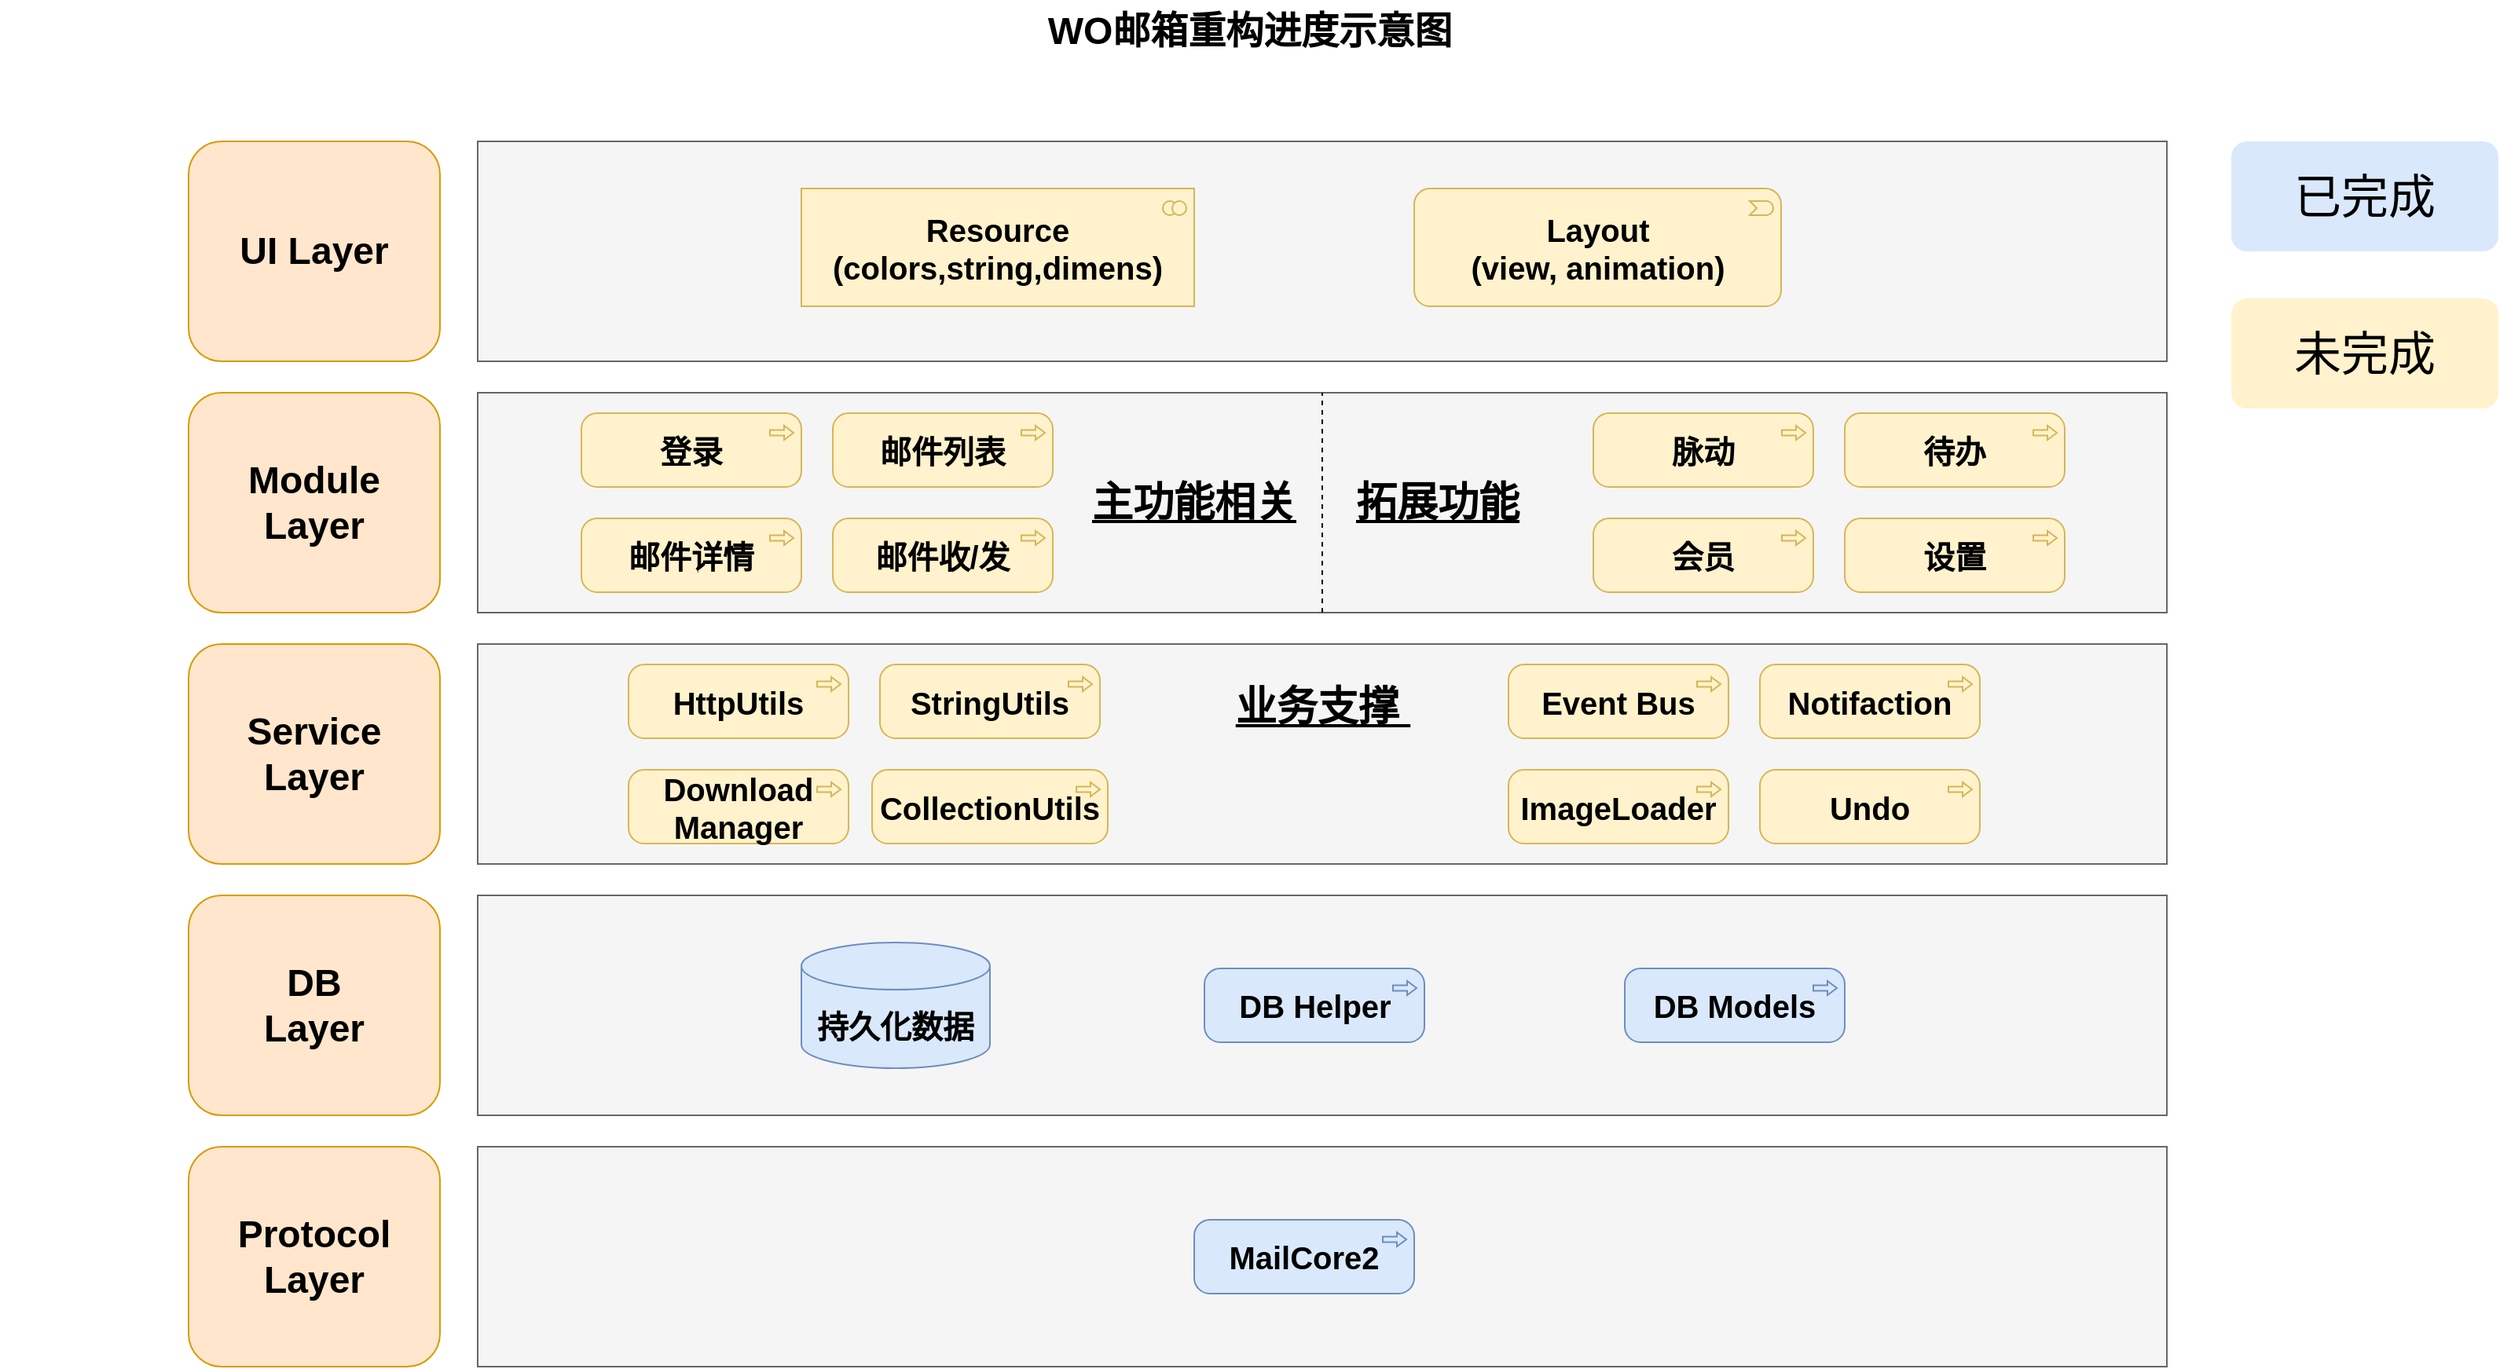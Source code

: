 <mxfile version="14.7.10" type="github">
  <diagram id="6I0OCvxSQrVGMHxT2VVA" name="Page-1">
    <mxGraphModel dx="1796" dy="536" grid="1" gridSize="10" guides="1" tooltips="1" connect="1" arrows="1" fold="1" page="1" pageScale="1" pageWidth="850" pageHeight="1100" math="0" shadow="0">
      <root>
        <mxCell id="0" />
        <mxCell id="1" parent="0" />
        <mxCell id="dKdSaXE48SgPbhcamS2K-32" value="" style="whiteSpace=wrap;html=1;strokeWidth=1;fontSize=14;fillColor=#f5f5f5;strokeColor=#666666;fontColor=#333333;" parent="1" vertex="1">
          <mxGeometry x="184" y="330" width="1075" height="140" as="geometry" />
        </mxCell>
        <mxCell id="dKdSaXE48SgPbhcamS2K-55" value="&lt;span style=&quot;font-size: 20px&quot;&gt;&lt;b&gt;Resource&lt;br&gt;(colors,string,dimens)&lt;br&gt;&lt;/b&gt;&lt;/span&gt;" style="html=1;whiteSpace=wrap;fillColor=#fff2cc;shape=mxgraph.archimate3.application;appType=collab;archiType=square;fontSize=14;strokeColor=#d6b656;" parent="1" vertex="1">
          <mxGeometry x="390" y="360" width="250" height="75" as="geometry" />
        </mxCell>
        <mxCell id="dKdSaXE48SgPbhcamS2K-56" value="&lt;b style=&quot;font-size: 20px&quot;&gt;Layout&lt;/b&gt;&lt;br&gt;&lt;b style=&quot;font-size: 20px&quot;&gt;(view,&lt;/b&gt;&lt;span style=&quot;font-size: 20px&quot;&gt;&lt;b&gt;&amp;nbsp;animation&lt;/b&gt;&lt;/span&gt;&lt;b style=&quot;font-size: 20px&quot;&gt;)&lt;/b&gt;" style="html=1;whiteSpace=wrap;fillColor=#fff2cc;shape=mxgraph.archimate3.application;appType=event;archiType=rounded;fontSize=14;strokeColor=#d6b656;" parent="1" vertex="1">
          <mxGeometry x="780" y="360" width="233.5" height="75" as="geometry" />
        </mxCell>
        <mxCell id="dKdSaXE48SgPbhcamS2K-63" value="WO邮箱重构进度示意图" style="text;strokeColor=none;fillColor=none;html=1;fontSize=24;fontStyle=1;verticalAlign=middle;align=center;" parent="1" vertex="1">
          <mxGeometry x="-120" y="240" width="1590" height="40" as="geometry" />
        </mxCell>
        <mxCell id="cl8Z3sEJqAl9VQbPJkPf-1" value="" style="whiteSpace=wrap;html=1;strokeWidth=1;fontSize=14;fillColor=#f5f5f5;strokeColor=#666666;fontColor=#333333;" parent="1" vertex="1">
          <mxGeometry x="184" y="490" width="1075" height="140" as="geometry" />
        </mxCell>
        <mxCell id="cl8Z3sEJqAl9VQbPJkPf-2" value="" style="whiteSpace=wrap;html=1;strokeWidth=1;fontSize=14;fillColor=#f5f5f5;strokeColor=#666666;fontColor=#333333;" parent="1" vertex="1">
          <mxGeometry x="184" y="650" width="1075" height="140" as="geometry" />
        </mxCell>
        <mxCell id="cl8Z3sEJqAl9VQbPJkPf-3" value="" style="whiteSpace=wrap;html=1;strokeWidth=1;fontSize=14;fillColor=#f5f5f5;strokeColor=#666666;fontColor=#333333;" parent="1" vertex="1">
          <mxGeometry x="184" y="810" width="1075" height="140" as="geometry" />
        </mxCell>
        <mxCell id="cl8Z3sEJqAl9VQbPJkPf-4" value="" style="whiteSpace=wrap;html=1;strokeWidth=1;fontSize=14;fillColor=#f5f5f5;strokeColor=#666666;fontColor=#333333;" parent="1" vertex="1">
          <mxGeometry x="184" y="970" width="1075" height="140" as="geometry" />
        </mxCell>
        <mxCell id="cl8Z3sEJqAl9VQbPJkPf-7" value="&lt;font size=&quot;1&quot;&gt;&lt;b style=&quot;font-size: 24px&quot;&gt;UI Layer&lt;br&gt;&lt;/b&gt;&lt;/font&gt;" style="rounded=1;whiteSpace=wrap;html=1;fillColor=#ffe6cc;strokeColor=#d79b00;" parent="1" vertex="1">
          <mxGeometry y="330" width="160" height="140" as="geometry" />
        </mxCell>
        <mxCell id="cl8Z3sEJqAl9VQbPJkPf-8" value="&lt;font size=&quot;1&quot;&gt;&lt;b style=&quot;font-size: 24px&quot;&gt;Module &lt;br&gt;Layer&lt;br&gt;&lt;/b&gt;&lt;/font&gt;" style="rounded=1;whiteSpace=wrap;html=1;fillColor=#ffe6cc;strokeColor=#d79b00;" parent="1" vertex="1">
          <mxGeometry y="490" width="160" height="140" as="geometry" />
        </mxCell>
        <mxCell id="cl8Z3sEJqAl9VQbPJkPf-9" value="&lt;font size=&quot;1&quot;&gt;&lt;b style=&quot;font-size: 24px&quot;&gt;Service&lt;br&gt;Layer&lt;br&gt;&lt;/b&gt;&lt;/font&gt;" style="rounded=1;whiteSpace=wrap;html=1;fillColor=#ffe6cc;strokeColor=#d79b00;" parent="1" vertex="1">
          <mxGeometry y="650" width="160" height="140" as="geometry" />
        </mxCell>
        <mxCell id="cl8Z3sEJqAl9VQbPJkPf-10" value="&lt;font size=&quot;1&quot;&gt;&lt;b style=&quot;font-size: 24px&quot;&gt;DB&lt;br&gt;Layer&lt;br&gt;&lt;/b&gt;&lt;/font&gt;" style="rounded=1;whiteSpace=wrap;html=1;fillColor=#ffe6cc;strokeColor=#d79b00;" parent="1" vertex="1">
          <mxGeometry y="810" width="160" height="140" as="geometry" />
        </mxCell>
        <mxCell id="cl8Z3sEJqAl9VQbPJkPf-11" value="&lt;span style=&quot;font-size: 24px&quot;&gt;&lt;b&gt;Protocol&lt;br&gt;Layer&lt;br&gt;&lt;/b&gt;&lt;/span&gt;" style="rounded=1;whiteSpace=wrap;html=1;fillColor=#ffe6cc;strokeColor=#d79b00;" parent="1" vertex="1">
          <mxGeometry y="970" width="160" height="140" as="geometry" />
        </mxCell>
        <mxCell id="cl8Z3sEJqAl9VQbPJkPf-14" value="&lt;span style=&quot;font-size: 20px&quot;&gt;&lt;b&gt;登录&lt;/b&gt;&lt;/span&gt;" style="html=1;whiteSpace=wrap;fillColor=#fff2cc;shape=mxgraph.archimate3.application;appType=proc;archiType=rounded;fontSize=14;strokeColor=#d6b656;" parent="1" vertex="1">
          <mxGeometry x="250" y="503" width="140" height="47" as="geometry" />
        </mxCell>
        <mxCell id="cl8Z3sEJqAl9VQbPJkPf-15" value="&lt;span style=&quot;font-size: 20px&quot;&gt;&lt;b&gt;邮件列表&lt;/b&gt;&lt;/span&gt;" style="html=1;whiteSpace=wrap;fillColor=#fff2cc;shape=mxgraph.archimate3.application;appType=proc;archiType=rounded;fontSize=14;strokeColor=#d6b656;" parent="1" vertex="1">
          <mxGeometry x="410" y="503" width="140" height="47" as="geometry" />
        </mxCell>
        <mxCell id="cl8Z3sEJqAl9VQbPJkPf-16" value="&lt;span style=&quot;font-size: 20px&quot;&gt;&lt;b&gt;邮件详情&lt;/b&gt;&lt;/span&gt;" style="html=1;whiteSpace=wrap;fillColor=#fff2cc;shape=mxgraph.archimate3.application;appType=proc;archiType=rounded;fontSize=14;strokeColor=#d6b656;" parent="1" vertex="1">
          <mxGeometry x="250" y="570" width="140" height="47" as="geometry" />
        </mxCell>
        <mxCell id="cl8Z3sEJqAl9VQbPJkPf-17" value="&lt;span style=&quot;font-size: 20px&quot;&gt;&lt;b&gt;邮件收/发&lt;/b&gt;&lt;/span&gt;" style="html=1;whiteSpace=wrap;fillColor=#fff2cc;shape=mxgraph.archimate3.application;appType=proc;archiType=rounded;fontSize=14;strokeColor=#d6b656;" parent="1" vertex="1">
          <mxGeometry x="410" y="570" width="140" height="47" as="geometry" />
        </mxCell>
        <mxCell id="cl8Z3sEJqAl9VQbPJkPf-18" value="&lt;u&gt;主功能相关&lt;/u&gt;" style="text;html=1;strokeColor=none;fillColor=none;align=center;verticalAlign=middle;whiteSpace=wrap;rounded=0;fontSize=26;fontStyle=1" parent="1" vertex="1">
          <mxGeometry x="560" y="550" width="160" height="20" as="geometry" />
        </mxCell>
        <mxCell id="cl8Z3sEJqAl9VQbPJkPf-20" value="" style="endArrow=none;dashed=1;html=1;fontSize=26;entryX=0.5;entryY=0;entryDx=0;entryDy=0;exitX=0.5;exitY=1;exitDx=0;exitDy=0;" parent="1" source="cl8Z3sEJqAl9VQbPJkPf-1" target="cl8Z3sEJqAl9VQbPJkPf-1" edge="1">
          <mxGeometry width="50" height="50" relative="1" as="geometry">
            <mxPoint x="1340" y="510" as="sourcePoint" />
            <mxPoint x="1350" y="580" as="targetPoint" />
          </mxGeometry>
        </mxCell>
        <mxCell id="cl8Z3sEJqAl9VQbPJkPf-21" value="&lt;span style=&quot;font-size: 20px&quot;&gt;&lt;b&gt;脉动&lt;/b&gt;&lt;/span&gt;" style="html=1;whiteSpace=wrap;fillColor=#fff2cc;shape=mxgraph.archimate3.application;appType=proc;archiType=rounded;fontSize=14;strokeColor=#d6b656;" parent="1" vertex="1">
          <mxGeometry x="894" y="503" width="140" height="47" as="geometry" />
        </mxCell>
        <mxCell id="cl8Z3sEJqAl9VQbPJkPf-22" value="&lt;span style=&quot;font-size: 20px&quot;&gt;&lt;b&gt;待办&lt;/b&gt;&lt;/span&gt;" style="html=1;whiteSpace=wrap;fillColor=#fff2cc;shape=mxgraph.archimate3.application;appType=proc;archiType=rounded;fontSize=14;strokeColor=#d6b656;" parent="1" vertex="1">
          <mxGeometry x="1054" y="503" width="140" height="47" as="geometry" />
        </mxCell>
        <mxCell id="cl8Z3sEJqAl9VQbPJkPf-23" value="&lt;span style=&quot;font-size: 20px&quot;&gt;&lt;b&gt;会员&lt;/b&gt;&lt;/span&gt;" style="html=1;whiteSpace=wrap;fillColor=#fff2cc;shape=mxgraph.archimate3.application;appType=proc;archiType=rounded;fontSize=14;strokeColor=#d6b656;" parent="1" vertex="1">
          <mxGeometry x="894" y="570" width="140" height="47" as="geometry" />
        </mxCell>
        <mxCell id="cl8Z3sEJqAl9VQbPJkPf-24" value="&lt;span style=&quot;font-size: 20px&quot;&gt;&lt;b&gt;设置&lt;/b&gt;&lt;/span&gt;" style="html=1;whiteSpace=wrap;fillColor=#fff2cc;shape=mxgraph.archimate3.application;appType=proc;archiType=rounded;fontSize=14;strokeColor=#d6b656;" parent="1" vertex="1">
          <mxGeometry x="1054" y="570" width="140" height="47" as="geometry" />
        </mxCell>
        <mxCell id="cl8Z3sEJqAl9VQbPJkPf-25" value="&lt;u&gt;拓展功能&lt;/u&gt;" style="text;html=1;strokeColor=none;fillColor=none;align=center;verticalAlign=middle;whiteSpace=wrap;rounded=0;fontSize=26;fontStyle=1" parent="1" vertex="1">
          <mxGeometry x="720" y="550" width="150" height="20" as="geometry" />
        </mxCell>
        <mxCell id="cl8Z3sEJqAl9VQbPJkPf-33" value="&lt;span style=&quot;font-size: 20px&quot;&gt;&lt;b&gt;HttpUtils&lt;/b&gt;&lt;/span&gt;" style="html=1;whiteSpace=wrap;fillColor=#fff2cc;shape=mxgraph.archimate3.application;appType=proc;archiType=rounded;fontSize=14;strokeColor=#d6b656;" parent="1" vertex="1">
          <mxGeometry x="280" y="663" width="140" height="47" as="geometry" />
        </mxCell>
        <mxCell id="cl8Z3sEJqAl9VQbPJkPf-34" value="&lt;span style=&quot;font-size: 20px&quot;&gt;&lt;b&gt;StringUtils&lt;/b&gt;&lt;/span&gt;" style="html=1;whiteSpace=wrap;fillColor=#fff2cc;shape=mxgraph.archimate3.application;appType=proc;archiType=rounded;fontSize=14;strokeColor=#d6b656;" parent="1" vertex="1">
          <mxGeometry x="440" y="663" width="140" height="47" as="geometry" />
        </mxCell>
        <mxCell id="cl8Z3sEJqAl9VQbPJkPf-35" value="&lt;span style=&quot;font-size: 20px&quot;&gt;&lt;b&gt;Download&lt;br&gt;Manager&lt;/b&gt;&lt;/span&gt;" style="html=1;whiteSpace=wrap;fillColor=#fff2cc;shape=mxgraph.archimate3.application;appType=proc;archiType=rounded;fontSize=14;strokeColor=#d6b656;" parent="1" vertex="1">
          <mxGeometry x="280" y="730" width="140" height="47" as="geometry" />
        </mxCell>
        <mxCell id="cl8Z3sEJqAl9VQbPJkPf-36" value="&lt;span style=&quot;font-size: 20px&quot;&gt;&lt;b&gt;Undo&lt;/b&gt;&lt;/span&gt;" style="html=1;whiteSpace=wrap;fillColor=#fff2cc;shape=mxgraph.archimate3.application;appType=proc;archiType=rounded;fontSize=14;strokeColor=#d6b656;" parent="1" vertex="1">
          <mxGeometry x="1000" y="730" width="140" height="47" as="geometry" />
        </mxCell>
        <mxCell id="cl8Z3sEJqAl9VQbPJkPf-37" value="&lt;span style=&quot;font-size: 20px&quot;&gt;&lt;b&gt;CollectionUtils&lt;/b&gt;&lt;/span&gt;" style="html=1;whiteSpace=wrap;fillColor=#fff2cc;shape=mxgraph.archimate3.application;appType=proc;archiType=rounded;fontSize=14;strokeColor=#d6b656;" parent="1" vertex="1">
          <mxGeometry x="435" y="730" width="150" height="47" as="geometry" />
        </mxCell>
        <mxCell id="cl8Z3sEJqAl9VQbPJkPf-38" value="&lt;span style=&quot;font-size: 20px&quot;&gt;&lt;b&gt;Event Bus&lt;/b&gt;&lt;/span&gt;" style="html=1;whiteSpace=wrap;fillColor=#fff2cc;shape=mxgraph.archimate3.application;appType=proc;archiType=rounded;fontSize=14;strokeColor=#d6b656;" parent="1" vertex="1">
          <mxGeometry x="840" y="663" width="140" height="47" as="geometry" />
        </mxCell>
        <mxCell id="cl8Z3sEJqAl9VQbPJkPf-39" value="&lt;span style=&quot;font-size: 20px&quot;&gt;&lt;b&gt;Notifaction&lt;/b&gt;&lt;/span&gt;" style="html=1;whiteSpace=wrap;fillColor=#fff2cc;shape=mxgraph.archimate3.application;appType=proc;archiType=rounded;fontSize=14;strokeColor=#d6b656;" parent="1" vertex="1">
          <mxGeometry x="1000" y="663" width="140" height="47" as="geometry" />
        </mxCell>
        <mxCell id="cl8Z3sEJqAl9VQbPJkPf-40" value="&lt;span style=&quot;font-size: 20px&quot;&gt;&lt;b&gt;ImageLoader&lt;/b&gt;&lt;/span&gt;" style="html=1;whiteSpace=wrap;fillColor=#fff2cc;shape=mxgraph.archimate3.application;appType=proc;archiType=rounded;fontSize=14;strokeColor=#d6b656;" parent="1" vertex="1">
          <mxGeometry x="840" y="730" width="140" height="47" as="geometry" />
        </mxCell>
        <mxCell id="cl8Z3sEJqAl9VQbPJkPf-44" value="&lt;u&gt;&lt;b&gt;业务支撑&amp;nbsp;&lt;/b&gt;&lt;/u&gt;" style="text;html=1;strokeColor=none;fillColor=none;align=center;verticalAlign=middle;whiteSpace=wrap;rounded=0;fontSize=26;" parent="1" vertex="1">
          <mxGeometry x="656.5" y="680" width="130" height="20" as="geometry" />
        </mxCell>
        <mxCell id="SUgKmpcVSlwXStwDrYSK-1" value="&lt;span style=&quot;font-size: 20px&quot;&gt;&lt;b&gt;持久化数据&lt;/b&gt;&lt;/span&gt;" style="shape=cylinder3;whiteSpace=wrap;html=1;boundedLbl=1;backgroundOutline=1;size=15;fillColor=#dae8fc;strokeColor=#6c8ebf;" parent="1" vertex="1">
          <mxGeometry x="390" y="840" width="120" height="80" as="geometry" />
        </mxCell>
        <mxCell id="SUgKmpcVSlwXStwDrYSK-2" value="&lt;span style=&quot;font-size: 20px&quot;&gt;&lt;b&gt;DB Helper&lt;/b&gt;&lt;/span&gt;" style="html=1;whiteSpace=wrap;fillColor=#dae8fc;shape=mxgraph.archimate3.application;appType=proc;archiType=rounded;fontSize=14;strokeColor=#6c8ebf;" parent="1" vertex="1">
          <mxGeometry x="646.5" y="856.5" width="140" height="47" as="geometry" />
        </mxCell>
        <mxCell id="SUgKmpcVSlwXStwDrYSK-3" value="&lt;span style=&quot;font-size: 20px&quot;&gt;&lt;b&gt;DB Models&lt;/b&gt;&lt;/span&gt;" style="html=1;whiteSpace=wrap;fillColor=#dae8fc;shape=mxgraph.archimate3.application;appType=proc;archiType=rounded;fontSize=14;strokeColor=#6c8ebf;" parent="1" vertex="1">
          <mxGeometry x="914" y="856.5" width="140" height="47" as="geometry" />
        </mxCell>
        <mxCell id="SUgKmpcVSlwXStwDrYSK-4" value="&lt;span style=&quot;font-size: 20px&quot;&gt;&lt;b&gt;MailCore2&lt;/b&gt;&lt;/span&gt;" style="html=1;whiteSpace=wrap;fillColor=#dae8fc;shape=mxgraph.archimate3.application;appType=proc;archiType=rounded;fontSize=14;strokeColor=#6c8ebf;" parent="1" vertex="1">
          <mxGeometry x="640" y="1016.5" width="140" height="47" as="geometry" />
        </mxCell>
        <mxCell id="SUgKmpcVSlwXStwDrYSK-7" value="&lt;font style=&quot;font-size: 30px&quot;&gt;已完成&lt;/font&gt;" style="html=1;whiteSpace=wrap;fillColor=#dae8fc;shape=mxgraph.archimate3.application;appType=proc;archiType=rounded;fontSize=14;strokeColor=none;" parent="1" vertex="1">
          <mxGeometry x="1300" y="330" width="170" height="70" as="geometry" />
        </mxCell>
        <mxCell id="SUgKmpcVSlwXStwDrYSK-8" value="&lt;font style=&quot;font-size: 30px&quot;&gt;未完成&lt;/font&gt;" style="html=1;whiteSpace=wrap;fillColor=#fff2cc;shape=mxgraph.archimate3.application;appType=proc;archiType=rounded;fontSize=14;strokeColor=none;" parent="1" vertex="1">
          <mxGeometry x="1300" y="430" width="170" height="70" as="geometry" />
        </mxCell>
      </root>
    </mxGraphModel>
  </diagram>
</mxfile>

